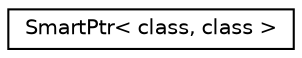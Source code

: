digraph "Graphical Class Hierarchy"
{
  edge [fontname="Helvetica",fontsize="10",labelfontname="Helvetica",labelfontsize="10"];
  node [fontname="Helvetica",fontsize="10",shape=record];
  rankdir="LR";
  Node1 [label="SmartPtr\< class, class \>",height=0.2,width=0.4,color="black", fillcolor="white", style="filled",URL="$class_smart_ptr.html"];
}
